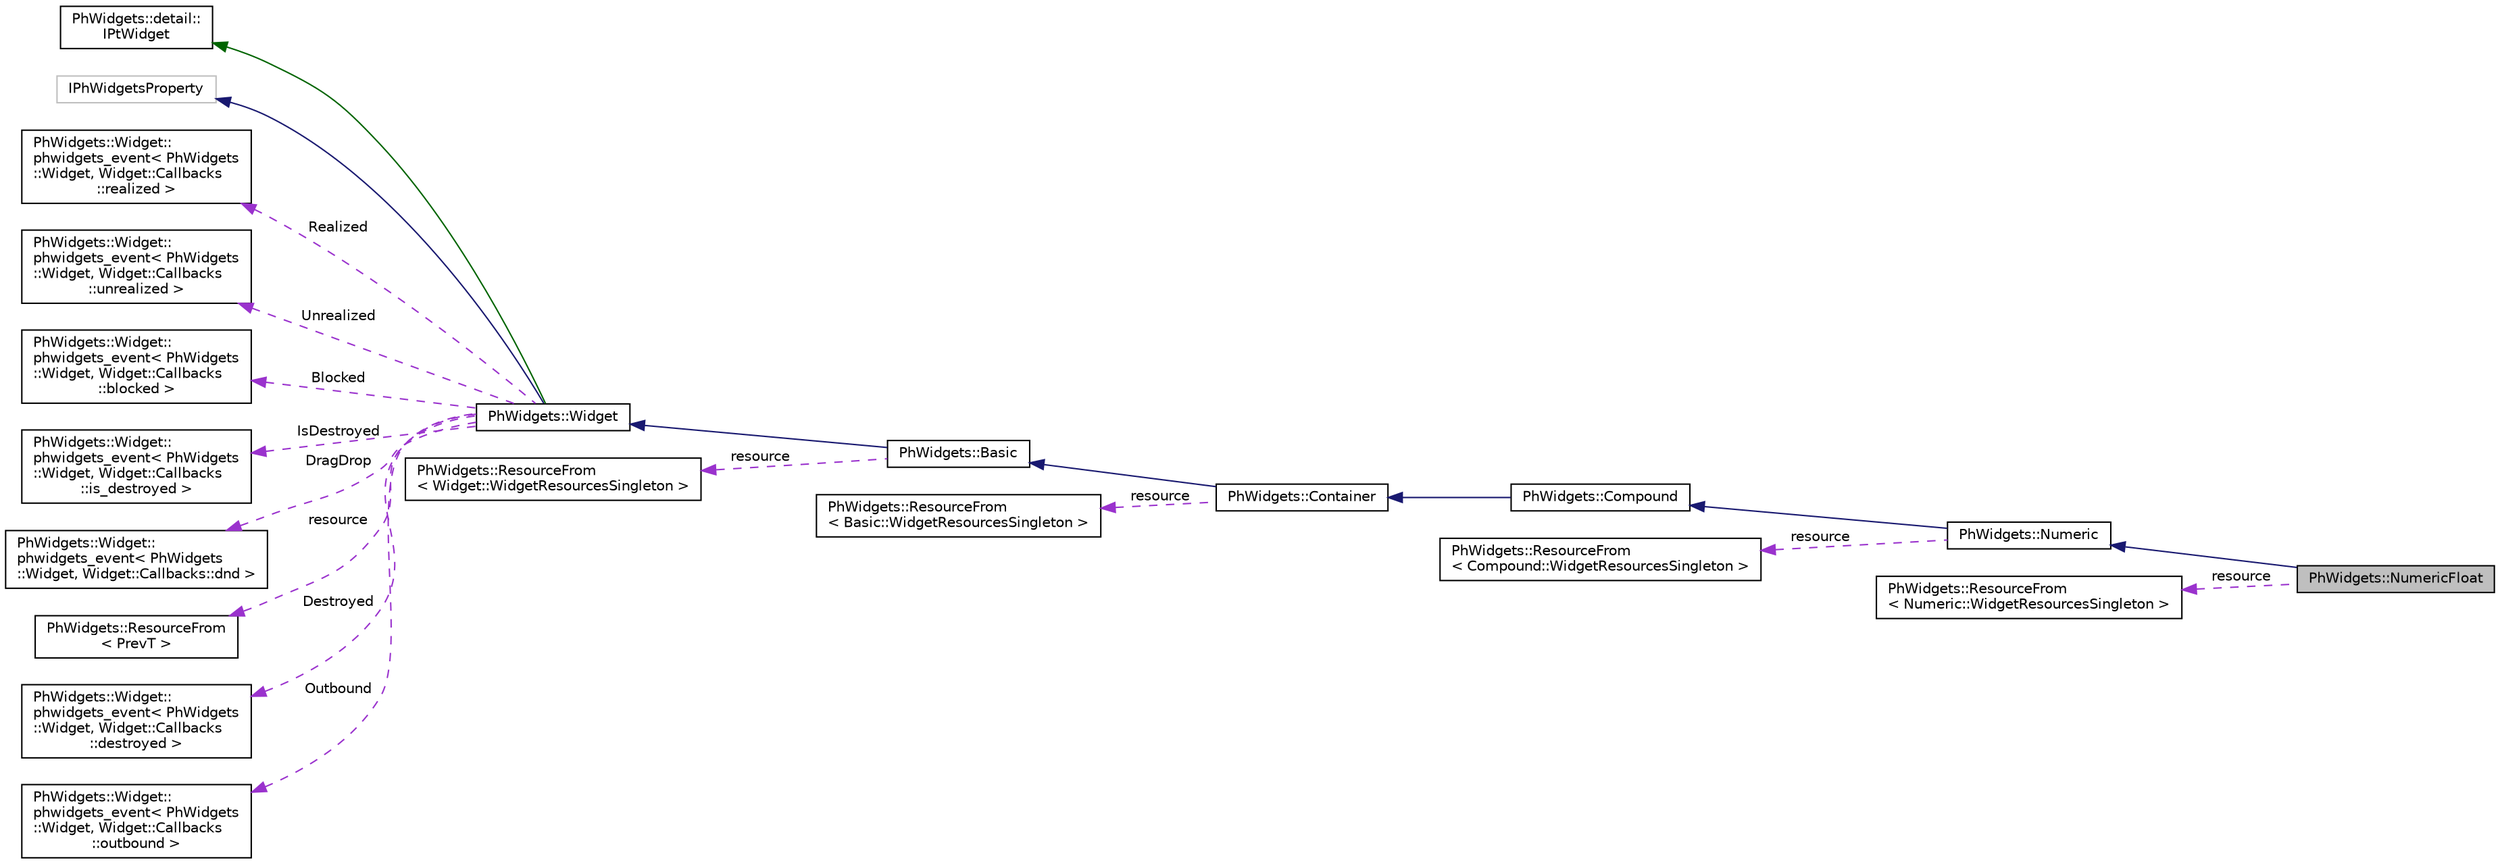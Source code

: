 digraph "PhWidgets::NumericFloat"
{
  edge [fontname="Helvetica",fontsize="10",labelfontname="Helvetica",labelfontsize="10"];
  node [fontname="Helvetica",fontsize="10",shape=record];
  rankdir="LR";
  Node8 [label="PhWidgets::NumericFloat",height=0.2,width=0.4,color="black", fillcolor="grey75", style="filled", fontcolor="black"];
  Node9 -> Node8 [dir="back",color="midnightblue",fontsize="10",style="solid",fontname="Helvetica"];
  Node9 [label="PhWidgets::Numeric",height=0.2,width=0.4,color="black", fillcolor="white", style="filled",URL="$class_ph_widgets_1_1_numeric.html"];
  Node10 -> Node9 [dir="back",color="midnightblue",fontsize="10",style="solid",fontname="Helvetica"];
  Node10 [label="PhWidgets::Compound",height=0.2,width=0.4,color="black", fillcolor="white", style="filled",URL="$class_ph_widgets_1_1_compound.html"];
  Node11 -> Node10 [dir="back",color="midnightblue",fontsize="10",style="solid",fontname="Helvetica"];
  Node11 [label="PhWidgets::Container",height=0.2,width=0.4,color="black", fillcolor="white", style="filled",URL="$class_ph_widgets_1_1_container.html"];
  Node12 -> Node11 [dir="back",color="midnightblue",fontsize="10",style="solid",fontname="Helvetica"];
  Node12 [label="PhWidgets::Basic",height=0.2,width=0.4,color="black", fillcolor="white", style="filled",URL="$class_ph_widgets_1_1_basic.html",tooltip="A superclass of basic resources for most widgets. "];
  Node13 -> Node12 [dir="back",color="midnightblue",fontsize="10",style="solid",fontname="Helvetica"];
  Node13 [label="PhWidgets::Widget",height=0.2,width=0.4,color="black", fillcolor="white", style="filled",URL="$class_ph_widgets_1_1_widget.html",tooltip="Superclass for all widgets. "];
  Node14 -> Node13 [dir="back",color="darkgreen",fontsize="10",style="solid",fontname="Helvetica"];
  Node14 [label="PhWidgets::detail::\lIPtWidget",height=0.2,width=0.4,color="black", fillcolor="white", style="filled",URL="$class_ph_widgets_1_1detail_1_1_i_pt_widget.html"];
  Node15 -> Node13 [dir="back",color="midnightblue",fontsize="10",style="solid",fontname="Helvetica"];
  Node15 [label="IPhWidgetsProperty",height=0.2,width=0.4,color="grey75", fillcolor="white", style="filled"];
  Node16 -> Node13 [dir="back",color="darkorchid3",fontsize="10",style="dashed",label=" Realized" ,fontname="Helvetica"];
  Node16 [label="PhWidgets::Widget::\lphwidgets_event\< PhWidgets\l::Widget, Widget::Callbacks\l::realized \>",height=0.2,width=0.4,color="black", fillcolor="white", style="filled",URL="$class_ph_widgets_1_1_widget_1_1phwidgets__event.html"];
  Node17 -> Node13 [dir="back",color="darkorchid3",fontsize="10",style="dashed",label=" Unrealized" ,fontname="Helvetica"];
  Node17 [label="PhWidgets::Widget::\lphwidgets_event\< PhWidgets\l::Widget, Widget::Callbacks\l::unrealized \>",height=0.2,width=0.4,color="black", fillcolor="white", style="filled",URL="$class_ph_widgets_1_1_widget_1_1phwidgets__event.html"];
  Node18 -> Node13 [dir="back",color="darkorchid3",fontsize="10",style="dashed",label=" Blocked" ,fontname="Helvetica"];
  Node18 [label="PhWidgets::Widget::\lphwidgets_event\< PhWidgets\l::Widget, Widget::Callbacks\l::blocked \>",height=0.2,width=0.4,color="black", fillcolor="white", style="filled",URL="$class_ph_widgets_1_1_widget_1_1phwidgets__event.html"];
  Node19 -> Node13 [dir="back",color="darkorchid3",fontsize="10",style="dashed",label=" IsDestroyed" ,fontname="Helvetica"];
  Node19 [label="PhWidgets::Widget::\lphwidgets_event\< PhWidgets\l::Widget, Widget::Callbacks\l::is_destroyed \>",height=0.2,width=0.4,color="black", fillcolor="white", style="filled",URL="$class_ph_widgets_1_1_widget_1_1phwidgets__event.html"];
  Node20 -> Node13 [dir="back",color="darkorchid3",fontsize="10",style="dashed",label=" DragDrop" ,fontname="Helvetica"];
  Node20 [label="PhWidgets::Widget::\lphwidgets_event\< PhWidgets\l::Widget, Widget::Callbacks::dnd \>",height=0.2,width=0.4,color="black", fillcolor="white", style="filled",URL="$class_ph_widgets_1_1_widget_1_1phwidgets__event.html"];
  Node21 -> Node13 [dir="back",color="darkorchid3",fontsize="10",style="dashed",label=" resource" ,fontname="Helvetica"];
  Node21 [label="PhWidgets::ResourceFrom\l\< PrevT \>",height=0.2,width=0.4,color="black", fillcolor="white", style="filled",URL="$struct_ph_widgets_1_1_resource_from.html"];
  Node22 -> Node13 [dir="back",color="darkorchid3",fontsize="10",style="dashed",label=" Destroyed" ,fontname="Helvetica"];
  Node22 [label="PhWidgets::Widget::\lphwidgets_event\< PhWidgets\l::Widget, Widget::Callbacks\l::destroyed \>",height=0.2,width=0.4,color="black", fillcolor="white", style="filled",URL="$class_ph_widgets_1_1_widget_1_1phwidgets__event.html"];
  Node23 -> Node13 [dir="back",color="darkorchid3",fontsize="10",style="dashed",label=" Outbound" ,fontname="Helvetica"];
  Node23 [label="PhWidgets::Widget::\lphwidgets_event\< PhWidgets\l::Widget, Widget::Callbacks\l::outbound \>",height=0.2,width=0.4,color="black", fillcolor="white", style="filled",URL="$class_ph_widgets_1_1_widget_1_1phwidgets__event.html"];
  Node24 -> Node12 [dir="back",color="darkorchid3",fontsize="10",style="dashed",label=" resource" ,fontname="Helvetica"];
  Node24 [label="PhWidgets::ResourceFrom\l\< Widget::WidgetResourcesSingleton \>",height=0.2,width=0.4,color="black", fillcolor="white", style="filled",URL="$struct_ph_widgets_1_1_resource_from.html"];
  Node25 -> Node11 [dir="back",color="darkorchid3",fontsize="10",style="dashed",label=" resource" ,fontname="Helvetica"];
  Node25 [label="PhWidgets::ResourceFrom\l\< Basic::WidgetResourcesSingleton \>",height=0.2,width=0.4,color="black", fillcolor="white", style="filled",URL="$struct_ph_widgets_1_1_resource_from.html"];
  Node26 -> Node9 [dir="back",color="darkorchid3",fontsize="10",style="dashed",label=" resource" ,fontname="Helvetica"];
  Node26 [label="PhWidgets::ResourceFrom\l\< Compound::WidgetResourcesSingleton \>",height=0.2,width=0.4,color="black", fillcolor="white", style="filled",URL="$struct_ph_widgets_1_1_resource_from.html"];
  Node27 -> Node8 [dir="back",color="darkorchid3",fontsize="10",style="dashed",label=" resource" ,fontname="Helvetica"];
  Node27 [label="PhWidgets::ResourceFrom\l\< Numeric::WidgetResourcesSingleton \>",height=0.2,width=0.4,color="black", fillcolor="white", style="filled",URL="$struct_ph_widgets_1_1_resource_from.html"];
}
